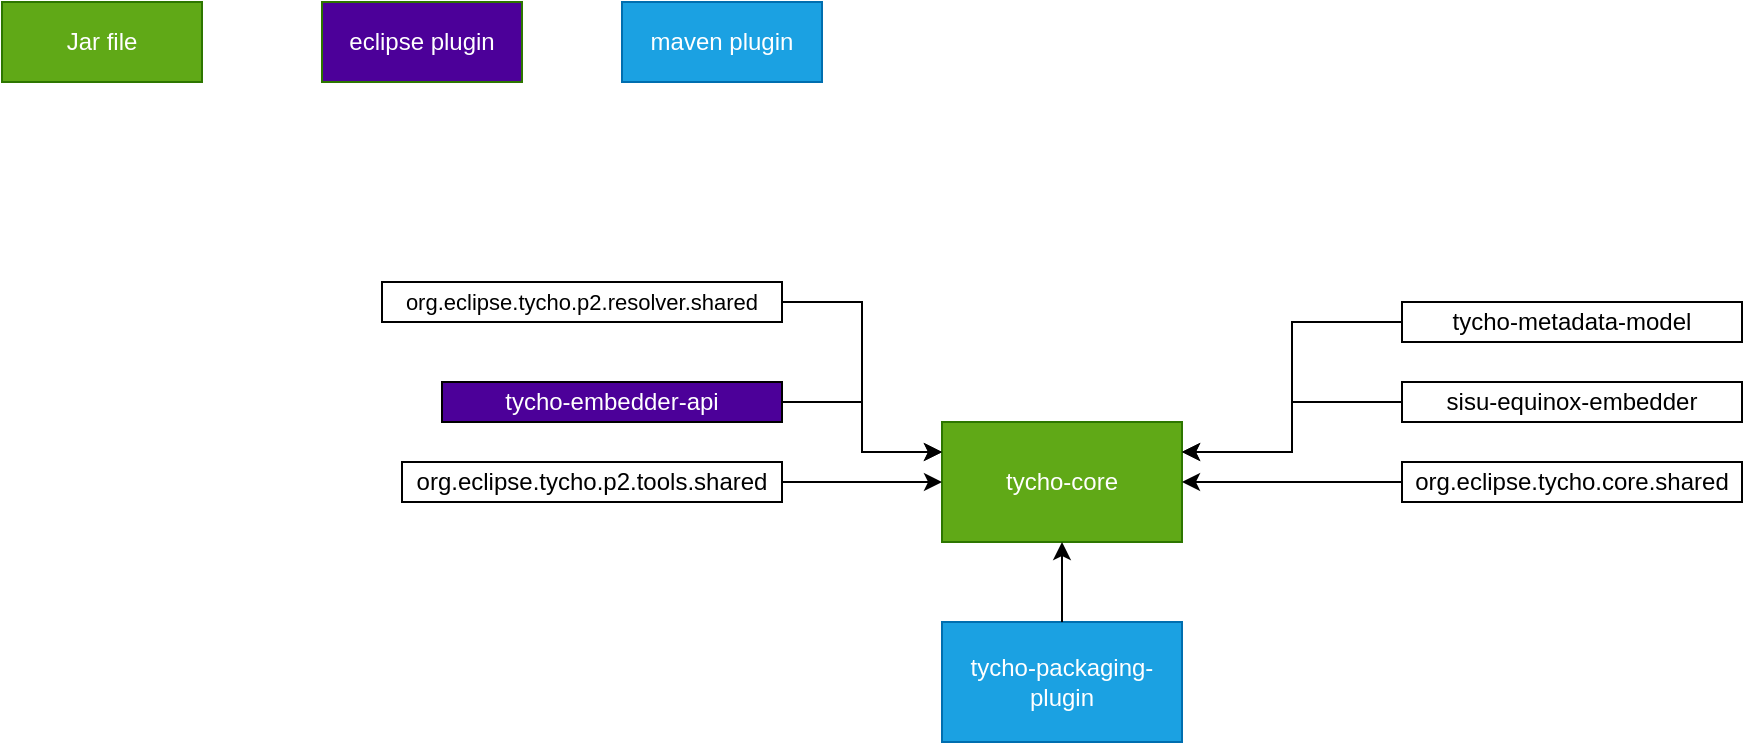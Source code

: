 <mxfile version="14.1.2" type="github">
  <diagram id="FHFmZQXOXYVLDdbLkJBi" name="Page-1">
    <mxGraphModel dx="1785" dy="457" grid="1" gridSize="10" guides="1" tooltips="1" connect="1" arrows="1" fold="1" page="1" pageScale="1" pageWidth="827" pageHeight="1169" math="0" shadow="0">
      <root>
        <mxCell id="0" />
        <mxCell id="1" parent="0" />
        <mxCell id="WsQnj9h-rzJG_XH_zbQI-1" value="tycho-packaging-plugin" style="rounded=0;whiteSpace=wrap;html=1;fillColor=#1ba1e2;strokeColor=#006EAF;fontColor=#ffffff;" vertex="1" parent="1">
          <mxGeometry x="-100" y="320" width="120" height="60" as="geometry" />
        </mxCell>
        <mxCell id="WsQnj9h-rzJG_XH_zbQI-2" value="tycho-core" style="rounded=0;whiteSpace=wrap;html=1;fillColor=#60a917;strokeColor=#2D7600;fontColor=#ffffff;" vertex="1" parent="1">
          <mxGeometry x="-100" y="220" width="120" height="60" as="geometry" />
        </mxCell>
        <mxCell id="WsQnj9h-rzJG_XH_zbQI-3" value="" style="endArrow=classic;html=1;entryX=0.5;entryY=1;entryDx=0;entryDy=0;exitX=0.5;exitY=0;exitDx=0;exitDy=0;" edge="1" parent="1" source="WsQnj9h-rzJG_XH_zbQI-1" target="WsQnj9h-rzJG_XH_zbQI-2">
          <mxGeometry width="50" height="50" relative="1" as="geometry">
            <mxPoint x="160" y="360" as="sourcePoint" />
            <mxPoint x="210" y="310" as="targetPoint" />
          </mxGeometry>
        </mxCell>
        <mxCell id="WsQnj9h-rzJG_XH_zbQI-17" style="edgeStyle=orthogonalEdgeStyle;rounded=0;orthogonalLoop=1;jettySize=auto;html=1;entryX=0;entryY=0.5;entryDx=0;entryDy=0;" edge="1" parent="1" source="WsQnj9h-rzJG_XH_zbQI-4" target="WsQnj9h-rzJG_XH_zbQI-2">
          <mxGeometry relative="1" as="geometry" />
        </mxCell>
        <mxCell id="WsQnj9h-rzJG_XH_zbQI-4" value="org.eclipse.tycho.p2.tools.shared" style="rounded=0;whiteSpace=wrap;html=1;" vertex="1" parent="1">
          <mxGeometry x="-370" y="240" width="190" height="20" as="geometry" />
        </mxCell>
        <mxCell id="WsQnj9h-rzJG_XH_zbQI-22" style="edgeStyle=orthogonalEdgeStyle;rounded=0;orthogonalLoop=1;jettySize=auto;html=1;entryX=0;entryY=0.25;entryDx=0;entryDy=0;" edge="1" parent="1" source="WsQnj9h-rzJG_XH_zbQI-6" target="WsQnj9h-rzJG_XH_zbQI-2">
          <mxGeometry relative="1" as="geometry" />
        </mxCell>
        <mxCell id="WsQnj9h-rzJG_XH_zbQI-6" value="&lt;font style=&quot;font-size: 11px&quot;&gt;org.eclipse.tycho.p2.resolver.shared&lt;/font&gt;" style="rounded=0;whiteSpace=wrap;html=1;" vertex="1" parent="1">
          <mxGeometry x="-380" y="150" width="200" height="20" as="geometry" />
        </mxCell>
        <mxCell id="WsQnj9h-rzJG_XH_zbQI-14" style="edgeStyle=orthogonalEdgeStyle;rounded=0;orthogonalLoop=1;jettySize=auto;html=1;entryX=1;entryY=0.25;entryDx=0;entryDy=0;" edge="1" parent="1" source="WsQnj9h-rzJG_XH_zbQI-7" target="WsQnj9h-rzJG_XH_zbQI-2">
          <mxGeometry relative="1" as="geometry" />
        </mxCell>
        <mxCell id="WsQnj9h-rzJG_XH_zbQI-7" value="sisu-equinox-embedder" style="rounded=0;whiteSpace=wrap;html=1;" vertex="1" parent="1">
          <mxGeometry x="130" y="200" width="170" height="20" as="geometry" />
        </mxCell>
        <mxCell id="WsQnj9h-rzJG_XH_zbQI-23" style="edgeStyle=orthogonalEdgeStyle;rounded=0;orthogonalLoop=1;jettySize=auto;html=1;entryX=1;entryY=0.25;entryDx=0;entryDy=0;" edge="1" parent="1" source="WsQnj9h-rzJG_XH_zbQI-8" target="WsQnj9h-rzJG_XH_zbQI-2">
          <mxGeometry relative="1" as="geometry" />
        </mxCell>
        <mxCell id="WsQnj9h-rzJG_XH_zbQI-8" value="tycho-metadata-model" style="rounded=0;whiteSpace=wrap;html=1;" vertex="1" parent="1">
          <mxGeometry x="130" y="160" width="170" height="20" as="geometry" />
        </mxCell>
        <mxCell id="WsQnj9h-rzJG_XH_zbQI-21" style="edgeStyle=orthogonalEdgeStyle;rounded=0;orthogonalLoop=1;jettySize=auto;html=1;entryX=0;entryY=0.25;entryDx=0;entryDy=0;" edge="1" parent="1" source="WsQnj9h-rzJG_XH_zbQI-9" target="WsQnj9h-rzJG_XH_zbQI-2">
          <mxGeometry relative="1" as="geometry" />
        </mxCell>
        <mxCell id="WsQnj9h-rzJG_XH_zbQI-9" value="&lt;font color=&quot;#ffffff&quot;&gt;tycho-embedder-api&lt;/font&gt;" style="rounded=0;whiteSpace=wrap;html=1;fillColor=#4C0099;" vertex="1" parent="1">
          <mxGeometry x="-350" y="200" width="170" height="20" as="geometry" />
        </mxCell>
        <mxCell id="WsQnj9h-rzJG_XH_zbQI-13" style="edgeStyle=orthogonalEdgeStyle;rounded=0;orthogonalLoop=1;jettySize=auto;html=1;entryX=1;entryY=0.5;entryDx=0;entryDy=0;" edge="1" parent="1" source="WsQnj9h-rzJG_XH_zbQI-10" target="WsQnj9h-rzJG_XH_zbQI-2">
          <mxGeometry relative="1" as="geometry">
            <Array as="points">
              <mxPoint x="215" y="250" />
            </Array>
          </mxGeometry>
        </mxCell>
        <mxCell id="WsQnj9h-rzJG_XH_zbQI-10" value="org.eclipse.tycho.core.shared" style="rounded=0;whiteSpace=wrap;html=1;" vertex="1" parent="1">
          <mxGeometry x="130" y="240" width="170" height="20" as="geometry" />
        </mxCell>
        <mxCell id="WsQnj9h-rzJG_XH_zbQI-27" value="Jar file" style="rounded=0;whiteSpace=wrap;html=1;fillColor=#60a917;strokeColor=#2D7600;fontColor=#ffffff;" vertex="1" parent="1">
          <mxGeometry x="-570" y="10" width="100" height="40" as="geometry" />
        </mxCell>
        <mxCell id="WsQnj9h-rzJG_XH_zbQI-28" value="eclipse plugin" style="rounded=0;whiteSpace=wrap;html=1;strokeColor=#2D7600;fontColor=#ffffff;fillColor=#4C0099;" vertex="1" parent="1">
          <mxGeometry x="-410" y="10" width="100" height="40" as="geometry" />
        </mxCell>
        <mxCell id="WsQnj9h-rzJG_XH_zbQI-30" value="maven plugin" style="rounded=0;whiteSpace=wrap;html=1;strokeColor=#006EAF;fontColor=#ffffff;fillColor=#1ba1e2;" vertex="1" parent="1">
          <mxGeometry x="-260" y="10" width="100" height="40" as="geometry" />
        </mxCell>
      </root>
    </mxGraphModel>
  </diagram>
</mxfile>
